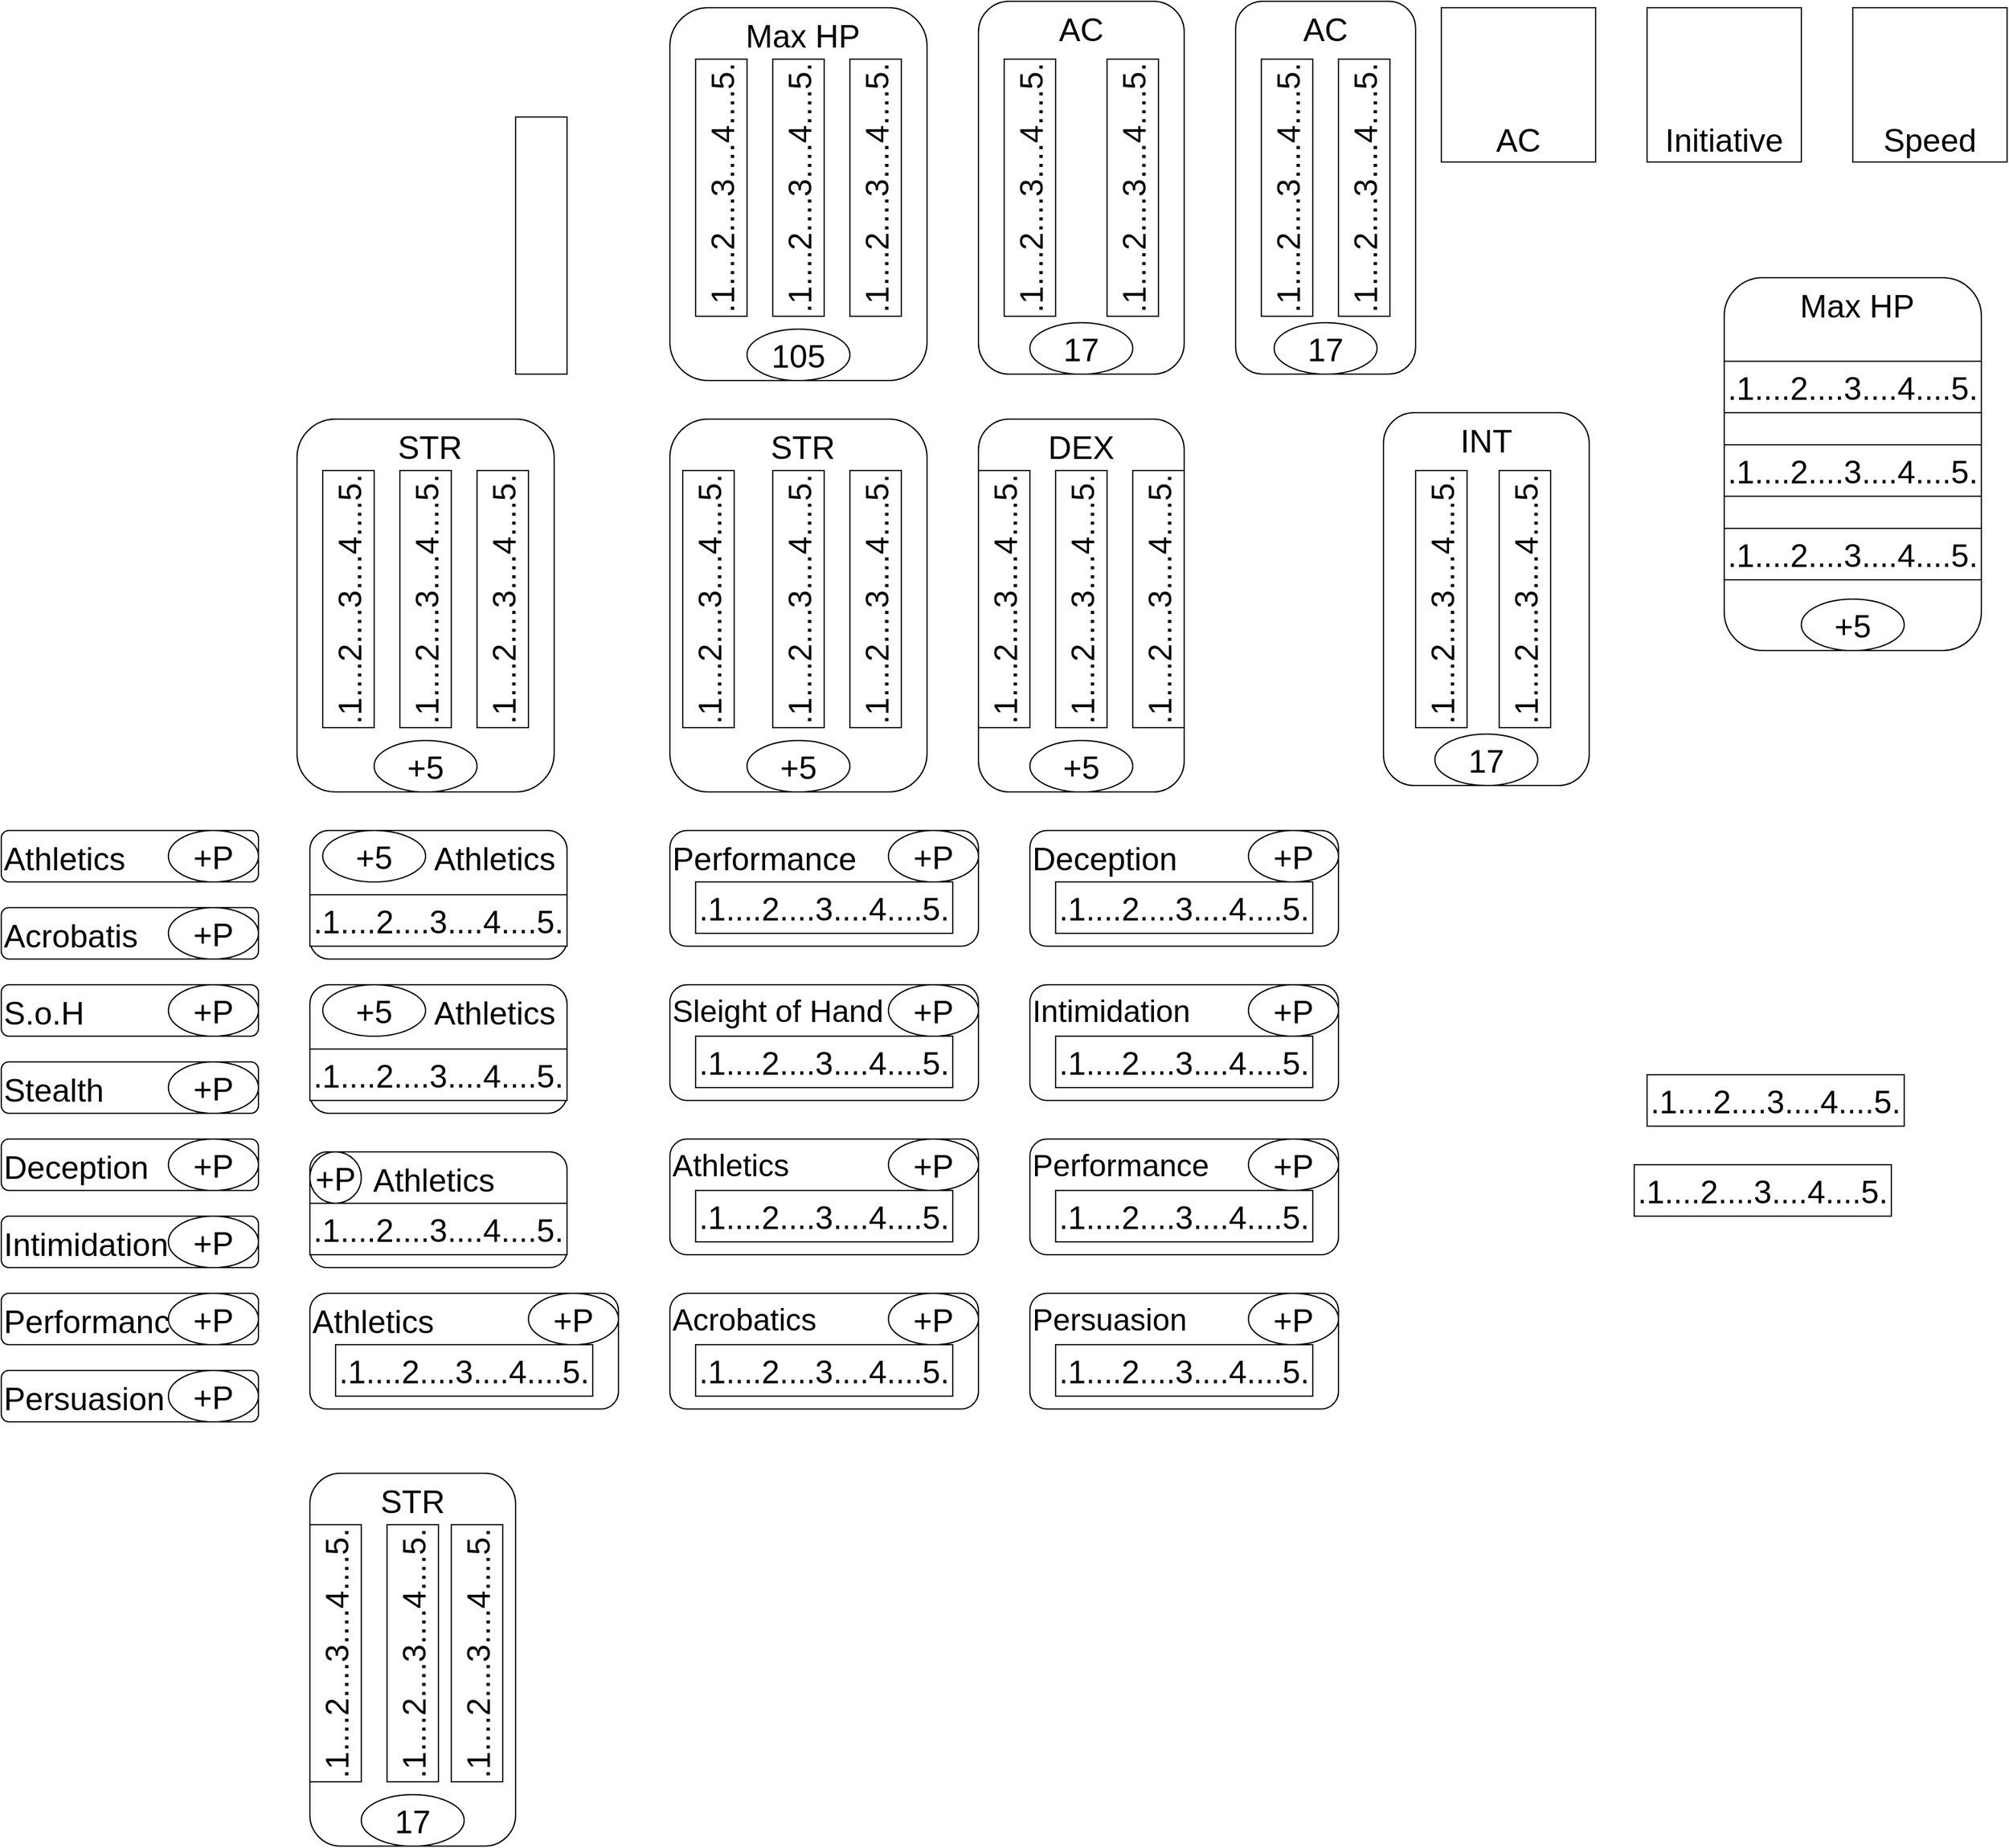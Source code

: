 <mxfile version="24.8.3">
  <diagram name="Page-1" id="JQcxOu5TjSLj65uBVFP2">
    <mxGraphModel dx="2092" dy="674" grid="1" gridSize="10" guides="1" tooltips="1" connect="1" arrows="1" fold="1" page="1" pageScale="1" pageWidth="850" pageHeight="1100" math="0" shadow="0">
      <root>
        <mxCell id="0" />
        <mxCell id="1" parent="0" />
        <mxCell id="pt1OST3lwN21b6mKkAR4-1" value="&lt;font style=&quot;font-size: 25px;&quot;&gt;AC&lt;/font&gt;" style="whiteSpace=wrap;html=1;aspect=fixed;verticalAlign=bottom;" vertex="1" parent="1">
          <mxGeometry x="640" y="40" width="120" height="120" as="geometry" />
        </mxCell>
        <mxCell id="pt1OST3lwN21b6mKkAR4-3" value="&lt;span style=&quot;font-size: 25px;&quot;&gt;&amp;nbsp;Max HP&lt;/span&gt;" style="rounded=1;whiteSpace=wrap;html=1;verticalAlign=top;" vertex="1" parent="1">
          <mxGeometry x="40" y="40" width="200" height="290" as="geometry" />
        </mxCell>
        <mxCell id="pt1OST3lwN21b6mKkAR4-4" value="&lt;span style=&quot;font-size: 25px;&quot;&gt;Initiative&lt;/span&gt;" style="whiteSpace=wrap;html=1;aspect=fixed;verticalAlign=bottom;" vertex="1" parent="1">
          <mxGeometry x="800" y="40" width="120" height="120" as="geometry" />
        </mxCell>
        <mxCell id="pt1OST3lwN21b6mKkAR4-5" value="&lt;font style=&quot;font-size: 25px;&quot;&gt;Speed&lt;/font&gt;" style="whiteSpace=wrap;html=1;aspect=fixed;verticalAlign=bottom;" vertex="1" parent="1">
          <mxGeometry x="960" y="40" width="120" height="120" as="geometry" />
        </mxCell>
        <mxCell id="pt1OST3lwN21b6mKkAR4-8" value="" style="rounded=0;whiteSpace=wrap;html=1;" vertex="1" parent="1">
          <mxGeometry x="-80" y="125" width="40" height="200" as="geometry" />
        </mxCell>
        <mxCell id="pt1OST3lwN21b6mKkAR4-11" value="&lt;font style=&quot;font-size: 25px;&quot;&gt;.1....2....3....&lt;span style=&quot;color: rgba(0, 0, 0, 0); font-family: monospace; font-size: 0px; text-align: start; text-wrap-mode: nowrap;&quot;&gt;%3CmxGraphModel%3E%3Croot%3E%3CmxCell%20id%3D%220%22%2F%3E%3CmxCell%20id%3D%221%22%20parent%3D%220%22%2F%3E%3CmxCell%20id%3D%222%22%20value%3D%22%22%20style%3D%22rounded%3D0%3BwhiteSpace%3Dwrap%3Bhtml%3D1%3B%22%20vertex%3D%221%22%20parent%3D%221%22%3E%3CmxGeometry%20x%3D%22200%22%20y%3D%22210%22%20width%3D%2240%22%20height%3D%22200%22%20as%3D%22geometry%22%2F%3E%3C%2FmxCell%3E%3C%2Froot%3E%3C%2FmxGraphModel%3E&lt;/span&gt;4....5.&lt;/font&gt;" style="rounded=0;whiteSpace=wrap;html=1;" vertex="1" parent="1">
          <mxGeometry x="790" y="940" width="200" height="40" as="geometry" />
        </mxCell>
        <mxCell id="pt1OST3lwN21b6mKkAR4-12" value="&lt;font style=&quot;font-size: 25px;&quot;&gt;.1....2....3....&lt;span style=&quot;color: rgba(0, 0, 0, 0); font-family: monospace; font-size: 0px; text-align: start; text-wrap-mode: nowrap;&quot;&gt;%3CmxGraphModel%3E%3Croot%3E%3CmxCell%20id%3D%220%22%2F%3E%3CmxCell%20id%3D%221%22%20parent%3D%220%22%2F%3E%3CmxCell%20id%3D%222%22%20value%3D%22%22%20style%3D%22rounded%3D0%3BwhiteSpace%3Dwrap%3Bhtml%3D1%3B%22%20vertex%3D%221%22%20parent%3D%221%22%3E%3CmxGeometry%20x%3D%22200%22%20y%3D%22210%22%20width%3D%2240%22%20height%3D%22200%22%20as%3D%22geometry%22%2F%3E%3C%2FmxCell%3E%3C%2Froot%3E%3C%2FmxGraphModel%3E&lt;/span&gt;4....5.&lt;/font&gt;" style="rounded=0;whiteSpace=wrap;html=1;rotation=-90;" vertex="1" parent="1">
          <mxGeometry x="-20" y="160" width="200" height="40" as="geometry" />
        </mxCell>
        <mxCell id="pt1OST3lwN21b6mKkAR4-14" value="&lt;font style=&quot;font-size: 25px;&quot;&gt;.1....2....3....&lt;span style=&quot;color: rgba(0, 0, 0, 0); font-family: monospace; font-size: 0px; text-align: start; text-wrap-mode: nowrap;&quot;&gt;%3CmxGraphModel%3E%3Croot%3E%3CmxCell%20id%3D%220%22%2F%3E%3CmxCell%20id%3D%221%22%20parent%3D%220%22%2F%3E%3CmxCell%20id%3D%222%22%20value%3D%22%22%20style%3D%22rounded%3D0%3BwhiteSpace%3Dwrap%3Bhtml%3D1%3B%22%20vertex%3D%221%22%20parent%3D%221%22%3E%3CmxGeometry%20x%3D%22200%22%20y%3D%22210%22%20width%3D%2240%22%20height%3D%22200%22%20as%3D%22geometry%22%2F%3E%3C%2FmxCell%3E%3C%2Froot%3E%3C%2FmxGraphModel%3E&lt;/span&gt;4....5.&lt;/font&gt;" style="rounded=0;whiteSpace=wrap;html=1;rotation=-90;" vertex="1" parent="1">
          <mxGeometry x="40" y="160" width="200" height="40" as="geometry" />
        </mxCell>
        <mxCell id="pt1OST3lwN21b6mKkAR4-15" value="&lt;font style=&quot;font-size: 25px;&quot;&gt;.1....2....3....&lt;span style=&quot;color: rgba(0, 0, 0, 0); font-family: monospace; font-size: 0px; text-align: start; text-wrap-mode: nowrap;&quot;&gt;%3CmxGraphModel%3E%3Croot%3E%3CmxCell%20id%3D%220%22%2F%3E%3CmxCell%20id%3D%221%22%20parent%3D%220%22%2F%3E%3CmxCell%20id%3D%222%22%20value%3D%22%22%20style%3D%22rounded%3D0%3BwhiteSpace%3Dwrap%3Bhtml%3D1%3B%22%20vertex%3D%221%22%20parent%3D%221%22%3E%3CmxGeometry%20x%3D%22200%22%20y%3D%22210%22%20width%3D%2240%22%20height%3D%22200%22%20as%3D%22geometry%22%2F%3E%3C%2FmxCell%3E%3C%2Froot%3E%3C%2FmxGraphModel%3E&lt;/span&gt;4....5.&lt;/font&gt;" style="rounded=0;whiteSpace=wrap;html=1;rotation=-90;" vertex="1" parent="1">
          <mxGeometry x="100" y="160" width="200" height="40" as="geometry" />
        </mxCell>
        <mxCell id="pt1OST3lwN21b6mKkAR4-16" value="&lt;font style=&quot;font-size: 25px;&quot;&gt;105&lt;/font&gt;" style="ellipse;whiteSpace=wrap;html=1;" vertex="1" parent="1">
          <mxGeometry x="100" y="290" width="80" height="40" as="geometry" />
        </mxCell>
        <mxCell id="pt1OST3lwN21b6mKkAR4-18" value="&lt;span style=&quot;font-size: 25px;&quot;&gt;&amp;nbsp;STR&lt;/span&gt;" style="rounded=1;whiteSpace=wrap;html=1;verticalAlign=top;" vertex="1" parent="1">
          <mxGeometry x="40" y="360" width="200" height="290" as="geometry" />
        </mxCell>
        <mxCell id="pt1OST3lwN21b6mKkAR4-19" value="&lt;font style=&quot;font-size: 25px;&quot;&gt;.1....2....3....&lt;span style=&quot;color: rgba(0, 0, 0, 0); font-family: monospace; font-size: 0px; text-align: start; text-wrap-mode: nowrap;&quot;&gt;%3CmxGraphModel%3E%3Croot%3E%3CmxCell%20id%3D%220%22%2F%3E%3CmxCell%20id%3D%221%22%20parent%3D%220%22%2F%3E%3CmxCell%20id%3D%222%22%20value%3D%22%22%20style%3D%22rounded%3D0%3BwhiteSpace%3Dwrap%3Bhtml%3D1%3B%22%20vertex%3D%221%22%20parent%3D%221%22%3E%3CmxGeometry%20x%3D%22200%22%20y%3D%22210%22%20width%3D%2240%22%20height%3D%22200%22%20as%3D%22geometry%22%2F%3E%3C%2FmxCell%3E%3C%2Froot%3E%3C%2FmxGraphModel%3E&lt;/span&gt;4....5.&lt;/font&gt;" style="rounded=0;whiteSpace=wrap;html=1;rotation=-90;" vertex="1" parent="1">
          <mxGeometry x="-30" y="480" width="200" height="40" as="geometry" />
        </mxCell>
        <mxCell id="pt1OST3lwN21b6mKkAR4-20" value="&lt;font style=&quot;font-size: 25px;&quot;&gt;.1....2....3....&lt;span style=&quot;color: rgba(0, 0, 0, 0); font-family: monospace; font-size: 0px; text-align: start; text-wrap-mode: nowrap;&quot;&gt;%3CmxGraphModel%3E%3Croot%3E%3CmxCell%20id%3D%220%22%2F%3E%3CmxCell%20id%3D%221%22%20parent%3D%220%22%2F%3E%3CmxCell%20id%3D%222%22%20value%3D%22%22%20style%3D%22rounded%3D0%3BwhiteSpace%3Dwrap%3Bhtml%3D1%3B%22%20vertex%3D%221%22%20parent%3D%221%22%3E%3CmxGeometry%20x%3D%22200%22%20y%3D%22210%22%20width%3D%2240%22%20height%3D%22200%22%20as%3D%22geometry%22%2F%3E%3C%2FmxCell%3E%3C%2Froot%3E%3C%2FmxGraphModel%3E&lt;/span&gt;4....5.&lt;/font&gt;" style="rounded=0;whiteSpace=wrap;html=1;rotation=-90;" vertex="1" parent="1">
          <mxGeometry x="40" y="480" width="200" height="40" as="geometry" />
        </mxCell>
        <mxCell id="pt1OST3lwN21b6mKkAR4-21" value="&lt;font style=&quot;font-size: 25px;&quot;&gt;.1....2....3....&lt;span style=&quot;color: rgba(0, 0, 0, 0); font-family: monospace; font-size: 0px; text-align: start; text-wrap-mode: nowrap;&quot;&gt;%3CmxGraphModel%3E%3Croot%3E%3CmxCell%20id%3D%220%22%2F%3E%3CmxCell%20id%3D%221%22%20parent%3D%220%22%2F%3E%3CmxCell%20id%3D%222%22%20value%3D%22%22%20style%3D%22rounded%3D0%3BwhiteSpace%3Dwrap%3Bhtml%3D1%3B%22%20vertex%3D%221%22%20parent%3D%221%22%3E%3CmxGeometry%20x%3D%22200%22%20y%3D%22210%22%20width%3D%2240%22%20height%3D%22200%22%20as%3D%22geometry%22%2F%3E%3C%2FmxCell%3E%3C%2Froot%3E%3C%2FmxGraphModel%3E&lt;/span&gt;4....5.&lt;/font&gt;" style="rounded=0;whiteSpace=wrap;html=1;rotation=-90;" vertex="1" parent="1">
          <mxGeometry x="100" y="480" width="200" height="40" as="geometry" />
        </mxCell>
        <mxCell id="pt1OST3lwN21b6mKkAR4-22" value="&lt;font style=&quot;font-size: 25px;&quot;&gt;+5&lt;/font&gt;" style="ellipse;whiteSpace=wrap;html=1;" vertex="1" parent="1">
          <mxGeometry x="100" y="610" width="80" height="40" as="geometry" />
        </mxCell>
        <mxCell id="pt1OST3lwN21b6mKkAR4-23" value="&lt;span style=&quot;font-size: 25px;&quot;&gt;&amp;nbsp;Max HP&lt;/span&gt;" style="rounded=1;whiteSpace=wrap;html=1;verticalAlign=top;" vertex="1" parent="1">
          <mxGeometry x="860" y="250" width="200" height="290" as="geometry" />
        </mxCell>
        <mxCell id="pt1OST3lwN21b6mKkAR4-26" value="&lt;font style=&quot;font-size: 25px;&quot;&gt;.1....2....3....&lt;span style=&quot;color: rgba(0, 0, 0, 0); font-family: monospace; font-size: 0px; text-align: start; text-wrap-mode: nowrap;&quot;&gt;%3CmxGraphModel%3E%3Croot%3E%3CmxCell%20id%3D%220%22%2F%3E%3CmxCell%20id%3D%221%22%20parent%3D%220%22%2F%3E%3CmxCell%20id%3D%222%22%20value%3D%22%22%20style%3D%22rounded%3D0%3BwhiteSpace%3Dwrap%3Bhtml%3D1%3B%22%20vertex%3D%221%22%20parent%3D%221%22%3E%3CmxGeometry%20x%3D%22200%22%20y%3D%22210%22%20width%3D%2240%22%20height%3D%22200%22%20as%3D%22geometry%22%2F%3E%3C%2FmxCell%3E%3C%2Froot%3E%3C%2FmxGraphModel%3E&lt;/span&gt;4....5.&lt;/font&gt;" style="rounded=0;whiteSpace=wrap;html=1;rotation=0;" vertex="1" parent="1">
          <mxGeometry x="860" y="445" width="200" height="40" as="geometry" />
        </mxCell>
        <mxCell id="pt1OST3lwN21b6mKkAR4-27" value="&lt;font style=&quot;font-size: 25px;&quot;&gt;+5&lt;/font&gt;" style="ellipse;whiteSpace=wrap;html=1;" vertex="1" parent="1">
          <mxGeometry x="920" y="500" width="80" height="40" as="geometry" />
        </mxCell>
        <mxCell id="pt1OST3lwN21b6mKkAR4-28" value="&lt;font style=&quot;font-size: 25px;&quot;&gt;.1....2....3....&lt;span style=&quot;color: rgba(0, 0, 0, 0); font-family: monospace; font-size: 0px; text-align: start; text-wrap-mode: nowrap;&quot;&gt;%3CmxGraphModel%3E%3Croot%3E%3CmxCell%20id%3D%220%22%2F%3E%3CmxCell%20id%3D%221%22%20parent%3D%220%22%2F%3E%3CmxCell%20id%3D%222%22%20value%3D%22%22%20style%3D%22rounded%3D0%3BwhiteSpace%3Dwrap%3Bhtml%3D1%3B%22%20vertex%3D%221%22%20parent%3D%221%22%3E%3CmxGeometry%20x%3D%22200%22%20y%3D%22210%22%20width%3D%2240%22%20height%3D%22200%22%20as%3D%22geometry%22%2F%3E%3C%2FmxCell%3E%3C%2Froot%3E%3C%2FmxGraphModel%3E&lt;/span&gt;4....5.&lt;/font&gt;" style="rounded=0;whiteSpace=wrap;html=1;" vertex="1" parent="1">
          <mxGeometry x="800" y="870" width="200" height="40" as="geometry" />
        </mxCell>
        <mxCell id="pt1OST3lwN21b6mKkAR4-29" value="&lt;span style=&quot;font-size: 25px;&quot;&gt;DEX&lt;/span&gt;" style="rounded=1;whiteSpace=wrap;html=1;verticalAlign=top;" vertex="1" parent="1">
          <mxGeometry x="280" y="360" width="160" height="290" as="geometry" />
        </mxCell>
        <mxCell id="pt1OST3lwN21b6mKkAR4-30" value="&lt;font style=&quot;font-size: 25px;&quot;&gt;.1....2....3....&lt;span style=&quot;color: rgba(0, 0, 0, 0); font-family: monospace; font-size: 0px; text-align: start; text-wrap-mode: nowrap;&quot;&gt;%3CmxGraphModel%3E%3Croot%3E%3CmxCell%20id%3D%220%22%2F%3E%3CmxCell%20id%3D%221%22%20parent%3D%220%22%2F%3E%3CmxCell%20id%3D%222%22%20value%3D%22%22%20style%3D%22rounded%3D0%3BwhiteSpace%3Dwrap%3Bhtml%3D1%3B%22%20vertex%3D%221%22%20parent%3D%221%22%3E%3CmxGeometry%20x%3D%22200%22%20y%3D%22210%22%20width%3D%2240%22%20height%3D%22200%22%20as%3D%22geometry%22%2F%3E%3C%2FmxCell%3E%3C%2Froot%3E%3C%2FmxGraphModel%3E&lt;/span&gt;4....5.&lt;/font&gt;" style="rounded=0;whiteSpace=wrap;html=1;rotation=-90;" vertex="1" parent="1">
          <mxGeometry x="200" y="480" width="200" height="40" as="geometry" />
        </mxCell>
        <mxCell id="pt1OST3lwN21b6mKkAR4-31" value="&lt;font style=&quot;font-size: 25px;&quot;&gt;.1....2....3....&lt;span style=&quot;color: rgba(0, 0, 0, 0); font-family: monospace; font-size: 0px; text-align: start; text-wrap-mode: nowrap;&quot;&gt;%3CmxGraphModel%3E%3Croot%3E%3CmxCell%20id%3D%220%22%2F%3E%3CmxCell%20id%3D%221%22%20parent%3D%220%22%2F%3E%3CmxCell%20id%3D%222%22%20value%3D%22%22%20style%3D%22rounded%3D0%3BwhiteSpace%3Dwrap%3Bhtml%3D1%3B%22%20vertex%3D%221%22%20parent%3D%221%22%3E%3CmxGeometry%20x%3D%22200%22%20y%3D%22210%22%20width%3D%2240%22%20height%3D%22200%22%20as%3D%22geometry%22%2F%3E%3C%2FmxCell%3E%3C%2Froot%3E%3C%2FmxGraphModel%3E&lt;/span&gt;4....5.&lt;/font&gt;" style="rounded=0;whiteSpace=wrap;html=1;rotation=-90;" vertex="1" parent="1">
          <mxGeometry x="260" y="480" width="200" height="40" as="geometry" />
        </mxCell>
        <mxCell id="pt1OST3lwN21b6mKkAR4-32" value="&lt;font style=&quot;font-size: 25px;&quot;&gt;.1....2....3....&lt;span style=&quot;color: rgba(0, 0, 0, 0); font-family: monospace; font-size: 0px; text-align: start; text-wrap-mode: nowrap;&quot;&gt;%3CmxGraphModel%3E%3Croot%3E%3CmxCell%20id%3D%220%22%2F%3E%3CmxCell%20id%3D%221%22%20parent%3D%220%22%2F%3E%3CmxCell%20id%3D%222%22%20value%3D%22%22%20style%3D%22rounded%3D0%3BwhiteSpace%3Dwrap%3Bhtml%3D1%3B%22%20vertex%3D%221%22%20parent%3D%221%22%3E%3CmxGeometry%20x%3D%22200%22%20y%3D%22210%22%20width%3D%2240%22%20height%3D%22200%22%20as%3D%22geometry%22%2F%3E%3C%2FmxCell%3E%3C%2Froot%3E%3C%2FmxGraphModel%3E&lt;/span&gt;4....5.&lt;/font&gt;" style="rounded=0;whiteSpace=wrap;html=1;rotation=-90;" vertex="1" parent="1">
          <mxGeometry x="320" y="480" width="200" height="40" as="geometry" />
        </mxCell>
        <mxCell id="pt1OST3lwN21b6mKkAR4-33" value="&lt;font style=&quot;font-size: 25px;&quot;&gt;+5&lt;/font&gt;" style="ellipse;whiteSpace=wrap;html=1;" vertex="1" parent="1">
          <mxGeometry x="320" y="610" width="80" height="40" as="geometry" />
        </mxCell>
        <mxCell id="pt1OST3lwN21b6mKkAR4-34" value="&lt;font style=&quot;font-size: 25px;&quot;&gt;.1....2....3....&lt;span style=&quot;color: rgba(0, 0, 0, 0); font-family: monospace; font-size: 0px; text-align: start; text-wrap-mode: nowrap;&quot;&gt;%3CmxGraphModel%3E%3Croot%3E%3CmxCell%20id%3D%220%22%2F%3E%3CmxCell%20id%3D%221%22%20parent%3D%220%22%2F%3E%3CmxCell%20id%3D%222%22%20value%3D%22%22%20style%3D%22rounded%3D0%3BwhiteSpace%3Dwrap%3Bhtml%3D1%3B%22%20vertex%3D%221%22%20parent%3D%221%22%3E%3CmxGeometry%20x%3D%22200%22%20y%3D%22210%22%20width%3D%2240%22%20height%3D%22200%22%20as%3D%22geometry%22%2F%3E%3C%2FmxCell%3E%3C%2Froot%3E%3C%2FmxGraphModel%3E&lt;/span&gt;4....5.&lt;/font&gt;" style="rounded=0;whiteSpace=wrap;html=1;rotation=0;" vertex="1" parent="1">
          <mxGeometry x="860" y="380" width="200" height="40" as="geometry" />
        </mxCell>
        <mxCell id="pt1OST3lwN21b6mKkAR4-35" value="&lt;font style=&quot;font-size: 25px;&quot;&gt;.1....2....3....&lt;span style=&quot;color: rgba(0, 0, 0, 0); font-family: monospace; font-size: 0px; text-align: start; text-wrap-mode: nowrap;&quot;&gt;%3CmxGraphModel%3E%3Croot%3E%3CmxCell%20id%3D%220%22%2F%3E%3CmxCell%20id%3D%221%22%20parent%3D%220%22%2F%3E%3CmxCell%20id%3D%222%22%20value%3D%22%22%20style%3D%22rounded%3D0%3BwhiteSpace%3Dwrap%3Bhtml%3D1%3B%22%20vertex%3D%221%22%20parent%3D%221%22%3E%3CmxGeometry%20x%3D%22200%22%20y%3D%22210%22%20width%3D%2240%22%20height%3D%22200%22%20as%3D%22geometry%22%2F%3E%3C%2FmxCell%3E%3C%2Froot%3E%3C%2FmxGraphModel%3E&lt;/span&gt;4....5.&lt;/font&gt;" style="rounded=0;whiteSpace=wrap;html=1;rotation=0;" vertex="1" parent="1">
          <mxGeometry x="860" y="315" width="200" height="40" as="geometry" />
        </mxCell>
        <mxCell id="pt1OST3lwN21b6mKkAR4-36" value="&lt;span style=&quot;font-size: 25px;&quot;&gt;Athletics&amp;nbsp;&lt;/span&gt;" style="rounded=1;whiteSpace=wrap;html=1;verticalAlign=top;align=right;" vertex="1" parent="1">
          <mxGeometry x="-240" y="800" width="200" height="100" as="geometry" />
        </mxCell>
        <mxCell id="pt1OST3lwN21b6mKkAR4-38" value="&lt;font style=&quot;font-size: 25px;&quot;&gt;+5&lt;/font&gt;" style="ellipse;whiteSpace=wrap;html=1;" vertex="1" parent="1">
          <mxGeometry x="-230" y="800" width="80" height="40" as="geometry" />
        </mxCell>
        <mxCell id="pt1OST3lwN21b6mKkAR4-40" value="&lt;font style=&quot;font-size: 25px;&quot;&gt;.1....2....3....&lt;span style=&quot;color: rgba(0, 0, 0, 0); font-family: monospace; font-size: 0px; text-align: start; text-wrap-mode: nowrap;&quot;&gt;%3CmxGraphModel%3E%3Croot%3E%3CmxCell%20id%3D%220%22%2F%3E%3CmxCell%20id%3D%221%22%20parent%3D%220%22%2F%3E%3CmxCell%20id%3D%222%22%20value%3D%22%22%20style%3D%22rounded%3D0%3BwhiteSpace%3Dwrap%3Bhtml%3D1%3B%22%20vertex%3D%221%22%20parent%3D%221%22%3E%3CmxGeometry%20x%3D%22200%22%20y%3D%22210%22%20width%3D%2240%22%20height%3D%22200%22%20as%3D%22geometry%22%2F%3E%3C%2FmxCell%3E%3C%2Froot%3E%3C%2FmxGraphModel%3E&lt;/span&gt;4....5.&lt;/font&gt;" style="rounded=0;whiteSpace=wrap;html=1;rotation=0;" vertex="1" parent="1">
          <mxGeometry x="-240" y="850" width="200" height="40" as="geometry" />
        </mxCell>
        <mxCell id="pt1OST3lwN21b6mKkAR4-41" value="&lt;span style=&quot;font-size: 25px;&quot;&gt;Athletics&amp;nbsp;&lt;/span&gt;" style="rounded=1;whiteSpace=wrap;html=1;verticalAlign=top;align=right;" vertex="1" parent="1">
          <mxGeometry x="-240" y="680" width="200" height="100" as="geometry" />
        </mxCell>
        <mxCell id="pt1OST3lwN21b6mKkAR4-42" value="&lt;font style=&quot;font-size: 25px;&quot;&gt;+5&lt;/font&gt;" style="ellipse;whiteSpace=wrap;html=1;" vertex="1" parent="1">
          <mxGeometry x="-230" y="680" width="80" height="40" as="geometry" />
        </mxCell>
        <mxCell id="pt1OST3lwN21b6mKkAR4-43" value="&lt;font style=&quot;font-size: 25px;&quot;&gt;.1....2....3....&lt;span style=&quot;color: rgba(0, 0, 0, 0); font-family: monospace; font-size: 0px; text-align: start; text-wrap-mode: nowrap;&quot;&gt;%3CmxGraphModel%3E%3Croot%3E%3CmxCell%20id%3D%220%22%2F%3E%3CmxCell%20id%3D%221%22%20parent%3D%220%22%2F%3E%3CmxCell%20id%3D%222%22%20value%3D%22%22%20style%3D%22rounded%3D0%3BwhiteSpace%3Dwrap%3Bhtml%3D1%3B%22%20vertex%3D%221%22%20parent%3D%221%22%3E%3CmxGeometry%20x%3D%22200%22%20y%3D%22210%22%20width%3D%2240%22%20height%3D%22200%22%20as%3D%22geometry%22%2F%3E%3C%2FmxCell%3E%3C%2Froot%3E%3C%2FmxGraphModel%3E&lt;/span&gt;4....5.&lt;/font&gt;" style="rounded=0;whiteSpace=wrap;html=1;rotation=0;" vertex="1" parent="1">
          <mxGeometry x="-240" y="730" width="200" height="40" as="geometry" />
        </mxCell>
        <mxCell id="pt1OST3lwN21b6mKkAR4-44" value="&lt;span style=&quot;font-size: 25px;&quot;&gt;AC&lt;/span&gt;" style="rounded=1;whiteSpace=wrap;html=1;verticalAlign=top;" vertex="1" parent="1">
          <mxGeometry x="280" y="35" width="160" height="290" as="geometry" />
        </mxCell>
        <mxCell id="pt1OST3lwN21b6mKkAR4-46" value="&lt;font style=&quot;font-size: 25px;&quot;&gt;.1....2....3....&lt;span style=&quot;color: rgba(0, 0, 0, 0); font-family: monospace; font-size: 0px; text-align: start; text-wrap-mode: nowrap;&quot;&gt;%3CmxGraphModel%3E%3Croot%3E%3CmxCell%20id%3D%220%22%2F%3E%3CmxCell%20id%3D%221%22%20parent%3D%220%22%2F%3E%3CmxCell%20id%3D%222%22%20value%3D%22%22%20style%3D%22rounded%3D0%3BwhiteSpace%3Dwrap%3Bhtml%3D1%3B%22%20vertex%3D%221%22%20parent%3D%221%22%3E%3CmxGeometry%20x%3D%22200%22%20y%3D%22210%22%20width%3D%2240%22%20height%3D%22200%22%20as%3D%22geometry%22%2F%3E%3C%2FmxCell%3E%3C%2Froot%3E%3C%2FmxGraphModel%3E&lt;/span&gt;4....5.&lt;/font&gt;" style="rounded=0;whiteSpace=wrap;html=1;rotation=-90;" vertex="1" parent="1">
          <mxGeometry x="220" y="160" width="200" height="40" as="geometry" />
        </mxCell>
        <mxCell id="pt1OST3lwN21b6mKkAR4-47" value="&lt;font style=&quot;font-size: 25px;&quot;&gt;.1....2....3....&lt;span style=&quot;color: rgba(0, 0, 0, 0); font-family: monospace; font-size: 0px; text-align: start; text-wrap-mode: nowrap;&quot;&gt;%3CmxGraphModel%3E%3Croot%3E%3CmxCell%20id%3D%220%22%2F%3E%3CmxCell%20id%3D%221%22%20parent%3D%220%22%2F%3E%3CmxCell%20id%3D%222%22%20value%3D%22%22%20style%3D%22rounded%3D0%3BwhiteSpace%3Dwrap%3Bhtml%3D1%3B%22%20vertex%3D%221%22%20parent%3D%221%22%3E%3CmxGeometry%20x%3D%22200%22%20y%3D%22210%22%20width%3D%2240%22%20height%3D%22200%22%20as%3D%22geometry%22%2F%3E%3C%2FmxCell%3E%3C%2Froot%3E%3C%2FmxGraphModel%3E&lt;/span&gt;4....5.&lt;/font&gt;" style="rounded=0;whiteSpace=wrap;html=1;rotation=-90;" vertex="1" parent="1">
          <mxGeometry x="300" y="160" width="200" height="40" as="geometry" />
        </mxCell>
        <mxCell id="pt1OST3lwN21b6mKkAR4-49" value="&lt;font style=&quot;font-size: 25px;&quot;&gt;17&lt;/font&gt;" style="ellipse;whiteSpace=wrap;html=1;" vertex="1" parent="1">
          <mxGeometry x="320" y="285" width="80" height="40" as="geometry" />
        </mxCell>
        <mxCell id="pt1OST3lwN21b6mKkAR4-50" value="&lt;span style=&quot;font-size: 25px;&quot;&gt;AC&lt;/span&gt;" style="rounded=1;whiteSpace=wrap;html=1;verticalAlign=top;" vertex="1" parent="1">
          <mxGeometry x="480" y="35" width="140" height="290" as="geometry" />
        </mxCell>
        <mxCell id="pt1OST3lwN21b6mKkAR4-51" value="&lt;font style=&quot;font-size: 25px;&quot;&gt;.1....2....3....&lt;span style=&quot;color: rgba(0, 0, 0, 0); font-family: monospace; font-size: 0px; text-align: start; text-wrap-mode: nowrap;&quot;&gt;%3CmxGraphModel%3E%3Croot%3E%3CmxCell%20id%3D%220%22%2F%3E%3CmxCell%20id%3D%221%22%20parent%3D%220%22%2F%3E%3CmxCell%20id%3D%222%22%20value%3D%22%22%20style%3D%22rounded%3D0%3BwhiteSpace%3Dwrap%3Bhtml%3D1%3B%22%20vertex%3D%221%22%20parent%3D%221%22%3E%3CmxGeometry%20x%3D%22200%22%20y%3D%22210%22%20width%3D%2240%22%20height%3D%22200%22%20as%3D%22geometry%22%2F%3E%3C%2FmxCell%3E%3C%2Froot%3E%3C%2FmxGraphModel%3E&lt;/span&gt;4....5.&lt;/font&gt;" style="rounded=0;whiteSpace=wrap;html=1;rotation=-90;" vertex="1" parent="1">
          <mxGeometry x="420" y="160" width="200" height="40" as="geometry" />
        </mxCell>
        <mxCell id="pt1OST3lwN21b6mKkAR4-52" value="&lt;font style=&quot;font-size: 25px;&quot;&gt;.1....2....3....&lt;span style=&quot;color: rgba(0, 0, 0, 0); font-family: monospace; font-size: 0px; text-align: start; text-wrap-mode: nowrap;&quot;&gt;%3CmxGraphModel%3E%3Croot%3E%3CmxCell%20id%3D%220%22%2F%3E%3CmxCell%20id%3D%221%22%20parent%3D%220%22%2F%3E%3CmxCell%20id%3D%222%22%20value%3D%22%22%20style%3D%22rounded%3D0%3BwhiteSpace%3Dwrap%3Bhtml%3D1%3B%22%20vertex%3D%221%22%20parent%3D%221%22%3E%3CmxGeometry%20x%3D%22200%22%20y%3D%22210%22%20width%3D%2240%22%20height%3D%22200%22%20as%3D%22geometry%22%2F%3E%3C%2FmxCell%3E%3C%2Froot%3E%3C%2FmxGraphModel%3E&lt;/span&gt;4....5.&lt;/font&gt;" style="rounded=0;whiteSpace=wrap;html=1;rotation=-90;" vertex="1" parent="1">
          <mxGeometry x="480" y="160" width="200" height="40" as="geometry" />
        </mxCell>
        <mxCell id="pt1OST3lwN21b6mKkAR4-53" value="&lt;font style=&quot;font-size: 25px;&quot;&gt;17&lt;/font&gt;" style="ellipse;whiteSpace=wrap;html=1;" vertex="1" parent="1">
          <mxGeometry x="510" y="285" width="80" height="40" as="geometry" />
        </mxCell>
        <mxCell id="pt1OST3lwN21b6mKkAR4-54" value="&lt;span style=&quot;font-size: 25px;&quot;&gt;Athletics&amp;nbsp;&lt;/span&gt;" style="rounded=1;whiteSpace=wrap;html=1;verticalAlign=top;align=center;" vertex="1" parent="1">
          <mxGeometry x="-240" y="930" width="200" height="90" as="geometry" />
        </mxCell>
        <mxCell id="pt1OST3lwN21b6mKkAR4-55" value="&lt;font style=&quot;font-size: 25px;&quot;&gt;+P&lt;/font&gt;" style="ellipse;whiteSpace=wrap;html=1;" vertex="1" parent="1">
          <mxGeometry x="-240" y="930" width="40" height="40" as="geometry" />
        </mxCell>
        <mxCell id="pt1OST3lwN21b6mKkAR4-56" value="&lt;font style=&quot;font-size: 25px;&quot;&gt;.1....2....3....&lt;span style=&quot;color: rgba(0, 0, 0, 0); font-family: monospace; font-size: 0px; text-align: start; text-wrap-mode: nowrap;&quot;&gt;%3CmxGraphModel%3E%3Croot%3E%3CmxCell%20id%3D%220%22%2F%3E%3CmxCell%20id%3D%221%22%20parent%3D%220%22%2F%3E%3CmxCell%20id%3D%222%22%20value%3D%22%22%20style%3D%22rounded%3D0%3BwhiteSpace%3Dwrap%3Bhtml%3D1%3B%22%20vertex%3D%221%22%20parent%3D%221%22%3E%3CmxGeometry%20x%3D%22200%22%20y%3D%22210%22%20width%3D%2240%22%20height%3D%22200%22%20as%3D%22geometry%22%2F%3E%3C%2FmxCell%3E%3C%2Froot%3E%3C%2FmxGraphModel%3E&lt;/span&gt;4....5.&lt;/font&gt;" style="rounded=0;whiteSpace=wrap;html=1;rotation=0;" vertex="1" parent="1">
          <mxGeometry x="-240" y="970" width="200" height="40" as="geometry" />
        </mxCell>
        <mxCell id="pt1OST3lwN21b6mKkAR4-57" value="&lt;span style=&quot;font-size: 25px;&quot;&gt;INT&lt;/span&gt;" style="rounded=1;whiteSpace=wrap;html=1;verticalAlign=top;" vertex="1" parent="1">
          <mxGeometry x="595" y="355" width="160" height="290" as="geometry" />
        </mxCell>
        <mxCell id="pt1OST3lwN21b6mKkAR4-58" value="&lt;font style=&quot;font-size: 25px;&quot;&gt;.1....2....3....&lt;span style=&quot;color: rgba(0, 0, 0, 0); font-family: monospace; font-size: 0px; text-align: start; text-wrap-mode: nowrap;&quot;&gt;%3CmxGraphModel%3E%3Croot%3E%3CmxCell%20id%3D%220%22%2F%3E%3CmxCell%20id%3D%221%22%20parent%3D%220%22%2F%3E%3CmxCell%20id%3D%222%22%20value%3D%22%22%20style%3D%22rounded%3D0%3BwhiteSpace%3Dwrap%3Bhtml%3D1%3B%22%20vertex%3D%221%22%20parent%3D%221%22%3E%3CmxGeometry%20x%3D%22200%22%20y%3D%22210%22%20width%3D%2240%22%20height%3D%22200%22%20as%3D%22geometry%22%2F%3E%3C%2FmxCell%3E%3C%2Froot%3E%3C%2FmxGraphModel%3E&lt;/span&gt;4....5.&lt;/font&gt;" style="rounded=0;whiteSpace=wrap;html=1;rotation=-90;" vertex="1" parent="1">
          <mxGeometry x="540" y="480" width="200" height="40" as="geometry" />
        </mxCell>
        <mxCell id="pt1OST3lwN21b6mKkAR4-59" value="&lt;font style=&quot;font-size: 25px;&quot;&gt;.1....2....3....&lt;span style=&quot;color: rgba(0, 0, 0, 0); font-family: monospace; font-size: 0px; text-align: start; text-wrap-mode: nowrap;&quot;&gt;%3CmxGraphModel%3E%3Croot%3E%3CmxCell%20id%3D%220%22%2F%3E%3CmxCell%20id%3D%221%22%20parent%3D%220%22%2F%3E%3CmxCell%20id%3D%222%22%20value%3D%22%22%20style%3D%22rounded%3D0%3BwhiteSpace%3Dwrap%3Bhtml%3D1%3B%22%20vertex%3D%221%22%20parent%3D%221%22%3E%3CmxGeometry%20x%3D%22200%22%20y%3D%22210%22%20width%3D%2240%22%20height%3D%22200%22%20as%3D%22geometry%22%2F%3E%3C%2FmxCell%3E%3C%2Froot%3E%3C%2FmxGraphModel%3E&lt;/span&gt;4....5.&lt;/font&gt;" style="rounded=0;whiteSpace=wrap;html=1;rotation=-90;" vertex="1" parent="1">
          <mxGeometry x="605" y="480" width="200" height="40" as="geometry" />
        </mxCell>
        <mxCell id="pt1OST3lwN21b6mKkAR4-60" value="&lt;font style=&quot;font-size: 25px;&quot;&gt;17&lt;/font&gt;" style="ellipse;whiteSpace=wrap;html=1;" vertex="1" parent="1">
          <mxGeometry x="635" y="605" width="80" height="40" as="geometry" />
        </mxCell>
        <mxCell id="pt1OST3lwN21b6mKkAR4-67" value="&lt;span style=&quot;font-size: 25px;&quot;&gt;STR&lt;/span&gt;" style="rounded=1;whiteSpace=wrap;html=1;verticalAlign=top;" vertex="1" parent="1">
          <mxGeometry x="-240" y="1180" width="160" height="290" as="geometry" />
        </mxCell>
        <mxCell id="pt1OST3lwN21b6mKkAR4-68" value="&lt;font style=&quot;font-size: 25px;&quot;&gt;.1....2....3....&lt;span style=&quot;color: rgba(0, 0, 0, 0); font-family: monospace; font-size: 0px; text-align: start; text-wrap-mode: nowrap;&quot;&gt;%3CmxGraphModel%3E%3Croot%3E%3CmxCell%20id%3D%220%22%2F%3E%3CmxCell%20id%3D%221%22%20parent%3D%220%22%2F%3E%3CmxCell%20id%3D%222%22%20value%3D%22%22%20style%3D%22rounded%3D0%3BwhiteSpace%3Dwrap%3Bhtml%3D1%3B%22%20vertex%3D%221%22%20parent%3D%221%22%3E%3CmxGeometry%20x%3D%22200%22%20y%3D%22210%22%20width%3D%2240%22%20height%3D%22200%22%20as%3D%22geometry%22%2F%3E%3C%2FmxCell%3E%3C%2Froot%3E%3C%2FmxGraphModel%3E&lt;/span&gt;4....5.&lt;/font&gt;" style="rounded=0;whiteSpace=wrap;html=1;rotation=-90;" vertex="1" parent="1">
          <mxGeometry x="-260" y="1300" width="200" height="40" as="geometry" />
        </mxCell>
        <mxCell id="pt1OST3lwN21b6mKkAR4-69" value="&lt;font style=&quot;font-size: 25px;&quot;&gt;.1....2....3....&lt;span style=&quot;color: rgba(0, 0, 0, 0); font-family: monospace; font-size: 0px; text-align: start; text-wrap-mode: nowrap;&quot;&gt;%3CmxGraphModel%3E%3Croot%3E%3CmxCell%20id%3D%220%22%2F%3E%3CmxCell%20id%3D%221%22%20parent%3D%220%22%2F%3E%3CmxCell%20id%3D%222%22%20value%3D%22%22%20style%3D%22rounded%3D0%3BwhiteSpace%3Dwrap%3Bhtml%3D1%3B%22%20vertex%3D%221%22%20parent%3D%221%22%3E%3CmxGeometry%20x%3D%22200%22%20y%3D%22210%22%20width%3D%2240%22%20height%3D%22200%22%20as%3D%22geometry%22%2F%3E%3C%2FmxCell%3E%3C%2Froot%3E%3C%2FmxGraphModel%3E&lt;/span&gt;4....5.&lt;/font&gt;" style="rounded=0;whiteSpace=wrap;html=1;rotation=-90;" vertex="1" parent="1">
          <mxGeometry x="-210" y="1300" width="200" height="40" as="geometry" />
        </mxCell>
        <mxCell id="pt1OST3lwN21b6mKkAR4-70" value="&lt;font style=&quot;font-size: 25px;&quot;&gt;17&lt;/font&gt;" style="ellipse;whiteSpace=wrap;html=1;" vertex="1" parent="1">
          <mxGeometry x="-200" y="1430" width="80" height="40" as="geometry" />
        </mxCell>
        <mxCell id="pt1OST3lwN21b6mKkAR4-71" value="&lt;font style=&quot;font-size: 25px;&quot;&gt;.1....2....3....&lt;span style=&quot;color: rgba(0, 0, 0, 0); font-family: monospace; font-size: 0px; text-align: start; text-wrap-mode: nowrap;&quot;&gt;%3CmxGraphModel%3E%3Croot%3E%3CmxCell%20id%3D%220%22%2F%3E%3CmxCell%20id%3D%221%22%20parent%3D%220%22%2F%3E%3CmxCell%20id%3D%222%22%20value%3D%22%22%20style%3D%22rounded%3D0%3BwhiteSpace%3Dwrap%3Bhtml%3D1%3B%22%20vertex%3D%221%22%20parent%3D%221%22%3E%3CmxGeometry%20x%3D%22200%22%20y%3D%22210%22%20width%3D%2240%22%20height%3D%22200%22%20as%3D%22geometry%22%2F%3E%3C%2FmxCell%3E%3C%2Froot%3E%3C%2FmxGraphModel%3E&lt;/span&gt;4....5.&lt;/font&gt;" style="rounded=0;whiteSpace=wrap;html=1;rotation=-90;" vertex="1" parent="1">
          <mxGeometry x="-320" y="1300" width="200" height="40" as="geometry" />
        </mxCell>
        <mxCell id="pt1OST3lwN21b6mKkAR4-72" value="&lt;span style=&quot;font-size: 25px;&quot;&gt;Athletics&amp;nbsp;&lt;/span&gt;" style="rounded=1;whiteSpace=wrap;html=1;verticalAlign=top;align=left;" vertex="1" parent="1">
          <mxGeometry x="-480" y="680" width="200" height="40" as="geometry" />
        </mxCell>
        <mxCell id="pt1OST3lwN21b6mKkAR4-73" value="&lt;span style=&quot;font-size: 25px;&quot;&gt;+P&lt;/span&gt;" style="ellipse;whiteSpace=wrap;html=1;" vertex="1" parent="1">
          <mxGeometry x="-350" y="680" width="70" height="40" as="geometry" />
        </mxCell>
        <mxCell id="pt1OST3lwN21b6mKkAR4-77" value="&lt;span style=&quot;font-size: 25px;&quot;&gt;Acrobatis&lt;/span&gt;" style="rounded=1;whiteSpace=wrap;html=1;verticalAlign=top;align=left;" vertex="1" parent="1">
          <mxGeometry x="-480" y="740" width="200" height="40" as="geometry" />
        </mxCell>
        <mxCell id="pt1OST3lwN21b6mKkAR4-78" value="&lt;span style=&quot;font-size: 25px;&quot;&gt;+P&lt;/span&gt;" style="ellipse;whiteSpace=wrap;html=1;" vertex="1" parent="1">
          <mxGeometry x="-350" y="740" width="70" height="40" as="geometry" />
        </mxCell>
        <mxCell id="pt1OST3lwN21b6mKkAR4-79" value="&lt;span style=&quot;font-size: 25px;&quot;&gt;S.o.H&lt;/span&gt;&lt;span style=&quot;color: rgba(0, 0, 0, 0); font-family: monospace; font-size: 0px; text-wrap-mode: nowrap;&quot;&gt;%3CmxGraphModel%3E%3Croot%3E%3CmxCell%20id%3D%220%22%2F%3E%3CmxCell%20id%3D%221%22%20parent%3D%220%22%2F%3E%3CmxCell%20id%3D%222%22%20value%3D%22%26lt%3Bspan%20style%3D%26quot%3Bfont-size%3A%2025px%3B%26quot%3B%26gt%3BAthletics%26amp%3Bnbsp%3B%26lt%3B%2Fspan%26gt%3B%22%20style%3D%22rounded%3D1%3BwhiteSpace%3Dwrap%3Bhtml%3D1%3BverticalAlign%3Dtop%3Balign%3Dleft%3B%22%20vertex%3D%221%22%20parent%3D%221%22%3E%3CmxGeometry%20x%3D%2240%22%20y%3D%221040%22%20width%3D%22200%22%20height%3D%2240%22%20as%3D%22geometry%22%2F%3E%3C%2FmxCell%3E%3CmxCell%20id%3D%223%22%20value%3D%22%26lt%3Bspan%20style%3D%26quot%3Bfont-size%3A%2025px%3B%26quot%3B%26gt%3B%2BP%26lt%3B%2Fspan%26gt%3B%22%20style%3D%22ellipse%3BwhiteSpace%3Dwrap%3Bhtml%3D1%3B%22%20vertex%3D%221%22%20parent%3D%221%22%3E%3CmxGeometry%20x%3D%22150%22%20y%3D%221040%22%20width%3D%2280%22%20height%3D%2240%22%20as%3D%22geometry%22%2F%3E%3C%2FmxCell%3E%3C%2Froot%3E%3C%2FmxGraphModel%3E&lt;/span&gt;" style="rounded=1;whiteSpace=wrap;html=1;verticalAlign=top;align=left;" vertex="1" parent="1">
          <mxGeometry x="-480" y="800" width="200" height="40" as="geometry" />
        </mxCell>
        <mxCell id="pt1OST3lwN21b6mKkAR4-80" value="&lt;span style=&quot;font-size: 25px;&quot;&gt;+P&lt;/span&gt;" style="ellipse;whiteSpace=wrap;html=1;" vertex="1" parent="1">
          <mxGeometry x="-350" y="800" width="70" height="40" as="geometry" />
        </mxCell>
        <mxCell id="pt1OST3lwN21b6mKkAR4-81" value="&lt;span style=&quot;font-size: 25px;&quot;&gt;Stealth&lt;/span&gt;" style="rounded=1;whiteSpace=wrap;html=1;verticalAlign=top;align=left;" vertex="1" parent="1">
          <mxGeometry x="-480" y="860" width="200" height="40" as="geometry" />
        </mxCell>
        <mxCell id="pt1OST3lwN21b6mKkAR4-82" value="&lt;span style=&quot;font-size: 25px;&quot;&gt;+P&lt;/span&gt;" style="ellipse;whiteSpace=wrap;html=1;" vertex="1" parent="1">
          <mxGeometry x="-350" y="860" width="70" height="40" as="geometry" />
        </mxCell>
        <mxCell id="pt1OST3lwN21b6mKkAR4-83" value="&lt;span style=&quot;font-size: 25px;&quot;&gt;&amp;nbsp;STR&lt;/span&gt;" style="rounded=1;whiteSpace=wrap;html=1;verticalAlign=top;" vertex="1" parent="1">
          <mxGeometry x="-250" y="360" width="200" height="290" as="geometry" />
        </mxCell>
        <mxCell id="pt1OST3lwN21b6mKkAR4-84" value="&lt;font style=&quot;font-size: 25px;&quot;&gt;.1....2....3....&lt;span style=&quot;color: rgba(0, 0, 0, 0); font-family: monospace; font-size: 0px; text-align: start; text-wrap-mode: nowrap;&quot;&gt;%3CmxGraphModel%3E%3Croot%3E%3CmxCell%20id%3D%220%22%2F%3E%3CmxCell%20id%3D%221%22%20parent%3D%220%22%2F%3E%3CmxCell%20id%3D%222%22%20value%3D%22%22%20style%3D%22rounded%3D0%3BwhiteSpace%3Dwrap%3Bhtml%3D1%3B%22%20vertex%3D%221%22%20parent%3D%221%22%3E%3CmxGeometry%20x%3D%22200%22%20y%3D%22210%22%20width%3D%2240%22%20height%3D%22200%22%20as%3D%22geometry%22%2F%3E%3C%2FmxCell%3E%3C%2Froot%3E%3C%2FmxGraphModel%3E&lt;/span&gt;4....5.&lt;/font&gt;" style="rounded=0;whiteSpace=wrap;html=1;rotation=-90;" vertex="1" parent="1">
          <mxGeometry x="-310" y="480" width="200" height="40" as="geometry" />
        </mxCell>
        <mxCell id="pt1OST3lwN21b6mKkAR4-85" value="&lt;font style=&quot;font-size: 25px;&quot;&gt;.1....2....3....&lt;span style=&quot;color: rgba(0, 0, 0, 0); font-family: monospace; font-size: 0px; text-align: start; text-wrap-mode: nowrap;&quot;&gt;%3CmxGraphModel%3E%3Croot%3E%3CmxCell%20id%3D%220%22%2F%3E%3CmxCell%20id%3D%221%22%20parent%3D%220%22%2F%3E%3CmxCell%20id%3D%222%22%20value%3D%22%22%20style%3D%22rounded%3D0%3BwhiteSpace%3Dwrap%3Bhtml%3D1%3B%22%20vertex%3D%221%22%20parent%3D%221%22%3E%3CmxGeometry%20x%3D%22200%22%20y%3D%22210%22%20width%3D%2240%22%20height%3D%22200%22%20as%3D%22geometry%22%2F%3E%3C%2FmxCell%3E%3C%2Froot%3E%3C%2FmxGraphModel%3E&lt;/span&gt;4....5.&lt;/font&gt;" style="rounded=0;whiteSpace=wrap;html=1;rotation=-90;" vertex="1" parent="1">
          <mxGeometry x="-250" y="480" width="200" height="40" as="geometry" />
        </mxCell>
        <mxCell id="pt1OST3lwN21b6mKkAR4-86" value="&lt;font style=&quot;font-size: 25px;&quot;&gt;.1....2....3....&lt;span style=&quot;color: rgba(0, 0, 0, 0); font-family: monospace; font-size: 0px; text-align: start; text-wrap-mode: nowrap;&quot;&gt;%3CmxGraphModel%3E%3Croot%3E%3CmxCell%20id%3D%220%22%2F%3E%3CmxCell%20id%3D%221%22%20parent%3D%220%22%2F%3E%3CmxCell%20id%3D%222%22%20value%3D%22%22%20style%3D%22rounded%3D0%3BwhiteSpace%3Dwrap%3Bhtml%3D1%3B%22%20vertex%3D%221%22%20parent%3D%221%22%3E%3CmxGeometry%20x%3D%22200%22%20y%3D%22210%22%20width%3D%2240%22%20height%3D%22200%22%20as%3D%22geometry%22%2F%3E%3C%2FmxCell%3E%3C%2Froot%3E%3C%2FmxGraphModel%3E&lt;/span&gt;4....5.&lt;/font&gt;" style="rounded=0;whiteSpace=wrap;html=1;rotation=-90;" vertex="1" parent="1">
          <mxGeometry x="-190" y="480" width="200" height="40" as="geometry" />
        </mxCell>
        <mxCell id="pt1OST3lwN21b6mKkAR4-87" value="&lt;font style=&quot;font-size: 25px;&quot;&gt;+5&lt;/font&gt;" style="ellipse;whiteSpace=wrap;html=1;" vertex="1" parent="1">
          <mxGeometry x="-190" y="610" width="80" height="40" as="geometry" />
        </mxCell>
        <mxCell id="pt1OST3lwN21b6mKkAR4-96" value="&lt;span style=&quot;font-size: 25px;&quot;&gt;Deception&lt;/span&gt;" style="rounded=1;whiteSpace=wrap;html=1;verticalAlign=top;align=left;" vertex="1" parent="1">
          <mxGeometry x="-480" y="920" width="200" height="40" as="geometry" />
        </mxCell>
        <mxCell id="pt1OST3lwN21b6mKkAR4-97" value="&lt;span style=&quot;font-size: 25px;&quot;&gt;+P&lt;/span&gt;" style="ellipse;whiteSpace=wrap;html=1;" vertex="1" parent="1">
          <mxGeometry x="-350" y="920" width="70" height="40" as="geometry" />
        </mxCell>
        <mxCell id="pt1OST3lwN21b6mKkAR4-98" value="&lt;span style=&quot;font-size: 25px;&quot;&gt;Intimidation&lt;/span&gt;" style="rounded=1;whiteSpace=wrap;html=1;verticalAlign=top;align=left;" vertex="1" parent="1">
          <mxGeometry x="-480" y="980" width="200" height="40" as="geometry" />
        </mxCell>
        <mxCell id="pt1OST3lwN21b6mKkAR4-99" value="&lt;span style=&quot;font-size: 25px;&quot;&gt;+P&lt;/span&gt;" style="ellipse;whiteSpace=wrap;html=1;" vertex="1" parent="1">
          <mxGeometry x="-350" y="980" width="70" height="40" as="geometry" />
        </mxCell>
        <mxCell id="pt1OST3lwN21b6mKkAR4-100" value="&lt;span style=&quot;font-size: 25px;&quot;&gt;Performance&lt;/span&gt;" style="rounded=1;whiteSpace=wrap;html=1;verticalAlign=top;align=left;" vertex="1" parent="1">
          <mxGeometry x="-480" y="1040" width="200" height="40" as="geometry" />
        </mxCell>
        <mxCell id="pt1OST3lwN21b6mKkAR4-101" value="&lt;span style=&quot;font-size: 25px;&quot;&gt;+P&lt;/span&gt;" style="ellipse;whiteSpace=wrap;html=1;" vertex="1" parent="1">
          <mxGeometry x="-350" y="1040" width="70" height="40" as="geometry" />
        </mxCell>
        <mxCell id="pt1OST3lwN21b6mKkAR4-102" value="&lt;span style=&quot;font-size: 25px;&quot;&gt;Persuasion&lt;/span&gt;" style="rounded=1;whiteSpace=wrap;html=1;verticalAlign=top;align=left;" vertex="1" parent="1">
          <mxGeometry x="-480" y="1100" width="200" height="40" as="geometry" />
        </mxCell>
        <mxCell id="pt1OST3lwN21b6mKkAR4-103" value="&lt;span style=&quot;font-size: 25px;&quot;&gt;+P&lt;/span&gt;" style="ellipse;whiteSpace=wrap;html=1;" vertex="1" parent="1">
          <mxGeometry x="-350" y="1100" width="70" height="40" as="geometry" />
        </mxCell>
        <mxCell id="pt1OST3lwN21b6mKkAR4-104" value="&lt;span style=&quot;font-size: 25px;&quot;&gt;Athletics&amp;nbsp;&lt;/span&gt;" style="rounded=1;whiteSpace=wrap;html=1;verticalAlign=top;align=left;" vertex="1" parent="1">
          <mxGeometry x="-240" y="1040" width="240" height="90" as="geometry" />
        </mxCell>
        <mxCell id="pt1OST3lwN21b6mKkAR4-105" value="&lt;font style=&quot;font-size: 25px;&quot;&gt;+P&lt;/font&gt;" style="ellipse;whiteSpace=wrap;html=1;" vertex="1" parent="1">
          <mxGeometry x="-70" y="1040" width="70" height="40" as="geometry" />
        </mxCell>
        <mxCell id="pt1OST3lwN21b6mKkAR4-106" value="&lt;font style=&quot;font-size: 25px;&quot;&gt;.1....2....3....&lt;span style=&quot;color: rgba(0, 0, 0, 0); font-family: monospace; font-size: 0px; text-align: start; text-wrap-mode: nowrap;&quot;&gt;%3CmxGraphModel%3E%3Croot%3E%3CmxCell%20id%3D%220%22%2F%3E%3CmxCell%20id%3D%221%22%20parent%3D%220%22%2F%3E%3CmxCell%20id%3D%222%22%20value%3D%22%22%20style%3D%22rounded%3D0%3BwhiteSpace%3Dwrap%3Bhtml%3D1%3B%22%20vertex%3D%221%22%20parent%3D%221%22%3E%3CmxGeometry%20x%3D%22200%22%20y%3D%22210%22%20width%3D%2240%22%20height%3D%22200%22%20as%3D%22geometry%22%2F%3E%3C%2FmxCell%3E%3C%2Froot%3E%3C%2FmxGraphModel%3E&lt;/span&gt;4....5.&lt;/font&gt;" style="rounded=0;whiteSpace=wrap;html=1;rotation=0;" vertex="1" parent="1">
          <mxGeometry x="-220" y="1080" width="200" height="40" as="geometry" />
        </mxCell>
        <mxCell id="pt1OST3lwN21b6mKkAR4-107" value="&lt;span style=&quot;font-size: 25px;&quot;&gt;Performance&lt;/span&gt;" style="rounded=1;whiteSpace=wrap;html=1;verticalAlign=top;align=left;" vertex="1" parent="1">
          <mxGeometry x="40" y="680" width="240" height="90" as="geometry" />
        </mxCell>
        <mxCell id="pt1OST3lwN21b6mKkAR4-108" value="&lt;font style=&quot;font-size: 25px;&quot;&gt;+P&lt;/font&gt;" style="ellipse;whiteSpace=wrap;html=1;" vertex="1" parent="1">
          <mxGeometry x="210" y="680" width="70" height="40" as="geometry" />
        </mxCell>
        <mxCell id="pt1OST3lwN21b6mKkAR4-109" value="&lt;font style=&quot;font-size: 25px;&quot;&gt;.1....2....3....&lt;span style=&quot;color: rgba(0, 0, 0, 0); font-family: monospace; font-size: 0px; text-align: start; text-wrap-mode: nowrap;&quot;&gt;%3CmxGraphModel%3E%3Croot%3E%3CmxCell%20id%3D%220%22%2F%3E%3CmxCell%20id%3D%221%22%20parent%3D%220%22%2F%3E%3CmxCell%20id%3D%222%22%20value%3D%22%22%20style%3D%22rounded%3D0%3BwhiteSpace%3Dwrap%3Bhtml%3D1%3B%22%20vertex%3D%221%22%20parent%3D%221%22%3E%3CmxGeometry%20x%3D%22200%22%20y%3D%22210%22%20width%3D%2240%22%20height%3D%22200%22%20as%3D%22geometry%22%2F%3E%3C%2FmxCell%3E%3C%2Froot%3E%3C%2FmxGraphModel%3E&lt;/span&gt;4....5.&lt;/font&gt;" style="rounded=0;whiteSpace=wrap;html=1;rotation=0;" vertex="1" parent="1">
          <mxGeometry x="60" y="720" width="200" height="40" as="geometry" />
        </mxCell>
        <mxCell id="pt1OST3lwN21b6mKkAR4-110" value="&lt;font style=&quot;font-size: 24px;&quot;&gt;Sleight of Hand&lt;/font&gt;" style="rounded=1;whiteSpace=wrap;html=1;verticalAlign=top;align=left;" vertex="1" parent="1">
          <mxGeometry x="40" y="800" width="240" height="90" as="geometry" />
        </mxCell>
        <mxCell id="pt1OST3lwN21b6mKkAR4-111" value="&lt;font style=&quot;font-size: 25px;&quot;&gt;+P&lt;/font&gt;" style="ellipse;whiteSpace=wrap;html=1;" vertex="1" parent="1">
          <mxGeometry x="210" y="800" width="70" height="40" as="geometry" />
        </mxCell>
        <mxCell id="pt1OST3lwN21b6mKkAR4-112" value="&lt;font style=&quot;font-size: 25px;&quot;&gt;.1....2....3....&lt;span style=&quot;color: rgba(0, 0, 0, 0); font-family: monospace; font-size: 0px; text-align: start; text-wrap-mode: nowrap;&quot;&gt;%3CmxGraphModel%3E%3Croot%3E%3CmxCell%20id%3D%220%22%2F%3E%3CmxCell%20id%3D%221%22%20parent%3D%220%22%2F%3E%3CmxCell%20id%3D%222%22%20value%3D%22%22%20style%3D%22rounded%3D0%3BwhiteSpace%3Dwrap%3Bhtml%3D1%3B%22%20vertex%3D%221%22%20parent%3D%221%22%3E%3CmxGeometry%20x%3D%22200%22%20y%3D%22210%22%20width%3D%2240%22%20height%3D%22200%22%20as%3D%22geometry%22%2F%3E%3C%2FmxCell%3E%3C%2Froot%3E%3C%2FmxGraphModel%3E&lt;/span&gt;4....5.&lt;/font&gt;" style="rounded=0;whiteSpace=wrap;html=1;rotation=0;" vertex="1" parent="1">
          <mxGeometry x="60" y="840" width="200" height="40" as="geometry" />
        </mxCell>
        <mxCell id="pt1OST3lwN21b6mKkAR4-113" value="&lt;font style=&quot;font-size: 24px;&quot;&gt;Athletics&lt;/font&gt;" style="rounded=1;whiteSpace=wrap;html=1;verticalAlign=top;align=left;" vertex="1" parent="1">
          <mxGeometry x="40" y="920" width="240" height="90" as="geometry" />
        </mxCell>
        <mxCell id="pt1OST3lwN21b6mKkAR4-114" value="&lt;font style=&quot;font-size: 25px;&quot;&gt;+P&lt;/font&gt;" style="ellipse;whiteSpace=wrap;html=1;" vertex="1" parent="1">
          <mxGeometry x="210" y="920" width="70" height="40" as="geometry" />
        </mxCell>
        <mxCell id="pt1OST3lwN21b6mKkAR4-115" value="&lt;font style=&quot;font-size: 25px;&quot;&gt;.1....2....3....&lt;span style=&quot;color: rgba(0, 0, 0, 0); font-family: monospace; font-size: 0px; text-align: start; text-wrap-mode: nowrap;&quot;&gt;%3CmxGraphModel%3E%3Croot%3E%3CmxCell%20id%3D%220%22%2F%3E%3CmxCell%20id%3D%221%22%20parent%3D%220%22%2F%3E%3CmxCell%20id%3D%222%22%20value%3D%22%22%20style%3D%22rounded%3D0%3BwhiteSpace%3Dwrap%3Bhtml%3D1%3B%22%20vertex%3D%221%22%20parent%3D%221%22%3E%3CmxGeometry%20x%3D%22200%22%20y%3D%22210%22%20width%3D%2240%22%20height%3D%22200%22%20as%3D%22geometry%22%2F%3E%3C%2FmxCell%3E%3C%2Froot%3E%3C%2FmxGraphModel%3E&lt;/span&gt;4....5.&lt;/font&gt;" style="rounded=0;whiteSpace=wrap;html=1;rotation=0;" vertex="1" parent="1">
          <mxGeometry x="60" y="960" width="200" height="40" as="geometry" />
        </mxCell>
        <mxCell id="pt1OST3lwN21b6mKkAR4-116" value="&lt;font style=&quot;font-size: 24px;&quot;&gt;Acrobatics&lt;/font&gt;" style="rounded=1;whiteSpace=wrap;html=1;verticalAlign=top;align=left;" vertex="1" parent="1">
          <mxGeometry x="40" y="1040" width="240" height="90" as="geometry" />
        </mxCell>
        <mxCell id="pt1OST3lwN21b6mKkAR4-117" value="&lt;font style=&quot;font-size: 25px;&quot;&gt;+P&lt;/font&gt;" style="ellipse;whiteSpace=wrap;html=1;" vertex="1" parent="1">
          <mxGeometry x="210" y="1040" width="70" height="40" as="geometry" />
        </mxCell>
        <mxCell id="pt1OST3lwN21b6mKkAR4-118" value="&lt;font style=&quot;font-size: 25px;&quot;&gt;.1....2....3....&lt;span style=&quot;color: rgba(0, 0, 0, 0); font-family: monospace; font-size: 0px; text-align: start; text-wrap-mode: nowrap;&quot;&gt;%3CmxGraphModel%3E%3Croot%3E%3CmxCell%20id%3D%220%22%2F%3E%3CmxCell%20id%3D%221%22%20parent%3D%220%22%2F%3E%3CmxCell%20id%3D%222%22%20value%3D%22%22%20style%3D%22rounded%3D0%3BwhiteSpace%3Dwrap%3Bhtml%3D1%3B%22%20vertex%3D%221%22%20parent%3D%221%22%3E%3CmxGeometry%20x%3D%22200%22%20y%3D%22210%22%20width%3D%2240%22%20height%3D%22200%22%20as%3D%22geometry%22%2F%3E%3C%2FmxCell%3E%3C%2Froot%3E%3C%2FmxGraphModel%3E&lt;/span&gt;4....5.&lt;/font&gt;" style="rounded=0;whiteSpace=wrap;html=1;rotation=0;" vertex="1" parent="1">
          <mxGeometry x="60" y="1080" width="200" height="40" as="geometry" />
        </mxCell>
        <mxCell id="pt1OST3lwN21b6mKkAR4-119" value="&lt;span style=&quot;font-size: 25px;&quot;&gt;Deception&lt;/span&gt;" style="rounded=1;whiteSpace=wrap;html=1;verticalAlign=top;align=left;" vertex="1" parent="1">
          <mxGeometry x="320" y="680" width="240" height="90" as="geometry" />
        </mxCell>
        <mxCell id="pt1OST3lwN21b6mKkAR4-120" value="&lt;font style=&quot;font-size: 25px;&quot;&gt;+P&lt;/font&gt;" style="ellipse;whiteSpace=wrap;html=1;" vertex="1" parent="1">
          <mxGeometry x="490" y="680" width="70" height="40" as="geometry" />
        </mxCell>
        <mxCell id="pt1OST3lwN21b6mKkAR4-121" value="&lt;font style=&quot;font-size: 25px;&quot;&gt;.1....2....3....&lt;span style=&quot;color: rgba(0, 0, 0, 0); font-family: monospace; font-size: 0px; text-align: start; text-wrap-mode: nowrap;&quot;&gt;%3CmxGraphModel%3E%3Croot%3E%3CmxCell%20id%3D%220%22%2F%3E%3CmxCell%20id%3D%221%22%20parent%3D%220%22%2F%3E%3CmxCell%20id%3D%222%22%20value%3D%22%22%20style%3D%22rounded%3D0%3BwhiteSpace%3Dwrap%3Bhtml%3D1%3B%22%20vertex%3D%221%22%20parent%3D%221%22%3E%3CmxGeometry%20x%3D%22200%22%20y%3D%22210%22%20width%3D%2240%22%20height%3D%22200%22%20as%3D%22geometry%22%2F%3E%3C%2FmxCell%3E%3C%2Froot%3E%3C%2FmxGraphModel%3E&lt;/span&gt;4....5.&lt;/font&gt;" style="rounded=0;whiteSpace=wrap;html=1;rotation=0;" vertex="1" parent="1">
          <mxGeometry x="340" y="720" width="200" height="40" as="geometry" />
        </mxCell>
        <mxCell id="pt1OST3lwN21b6mKkAR4-122" value="&lt;span style=&quot;font-size: 24px;&quot;&gt;Intimidation&lt;/span&gt;" style="rounded=1;whiteSpace=wrap;html=1;verticalAlign=top;align=left;" vertex="1" parent="1">
          <mxGeometry x="320" y="800" width="240" height="90" as="geometry" />
        </mxCell>
        <mxCell id="pt1OST3lwN21b6mKkAR4-123" value="&lt;font style=&quot;font-size: 25px;&quot;&gt;+P&lt;/font&gt;" style="ellipse;whiteSpace=wrap;html=1;" vertex="1" parent="1">
          <mxGeometry x="490" y="800" width="70" height="40" as="geometry" />
        </mxCell>
        <mxCell id="pt1OST3lwN21b6mKkAR4-124" value="&lt;font style=&quot;font-size: 25px;&quot;&gt;.1....2....3....&lt;span style=&quot;color: rgba(0, 0, 0, 0); font-family: monospace; font-size: 0px; text-align: start; text-wrap-mode: nowrap;&quot;&gt;%3CmxGraphModel%3E%3Croot%3E%3CmxCell%20id%3D%220%22%2F%3E%3CmxCell%20id%3D%221%22%20parent%3D%220%22%2F%3E%3CmxCell%20id%3D%222%22%20value%3D%22%22%20style%3D%22rounded%3D0%3BwhiteSpace%3Dwrap%3Bhtml%3D1%3B%22%20vertex%3D%221%22%20parent%3D%221%22%3E%3CmxGeometry%20x%3D%22200%22%20y%3D%22210%22%20width%3D%2240%22%20height%3D%22200%22%20as%3D%22geometry%22%2F%3E%3C%2FmxCell%3E%3C%2Froot%3E%3C%2FmxGraphModel%3E&lt;/span&gt;4....5.&lt;/font&gt;" style="rounded=0;whiteSpace=wrap;html=1;rotation=0;" vertex="1" parent="1">
          <mxGeometry x="340" y="840" width="200" height="40" as="geometry" />
        </mxCell>
        <mxCell id="pt1OST3lwN21b6mKkAR4-125" value="&lt;font style=&quot;font-size: 24px;&quot;&gt;Performance&lt;/font&gt;" style="rounded=1;whiteSpace=wrap;html=1;verticalAlign=top;align=left;" vertex="1" parent="1">
          <mxGeometry x="320" y="920" width="240" height="90" as="geometry" />
        </mxCell>
        <mxCell id="pt1OST3lwN21b6mKkAR4-126" value="&lt;font style=&quot;font-size: 25px;&quot;&gt;+P&lt;/font&gt;" style="ellipse;whiteSpace=wrap;html=1;" vertex="1" parent="1">
          <mxGeometry x="490" y="920" width="70" height="40" as="geometry" />
        </mxCell>
        <mxCell id="pt1OST3lwN21b6mKkAR4-127" value="&lt;font style=&quot;font-size: 25px;&quot;&gt;.1....2....3....&lt;span style=&quot;color: rgba(0, 0, 0, 0); font-family: monospace; font-size: 0px; text-align: start; text-wrap-mode: nowrap;&quot;&gt;%3CmxGraphModel%3E%3Croot%3E%3CmxCell%20id%3D%220%22%2F%3E%3CmxCell%20id%3D%221%22%20parent%3D%220%22%2F%3E%3CmxCell%20id%3D%222%22%20value%3D%22%22%20style%3D%22rounded%3D0%3BwhiteSpace%3Dwrap%3Bhtml%3D1%3B%22%20vertex%3D%221%22%20parent%3D%221%22%3E%3CmxGeometry%20x%3D%22200%22%20y%3D%22210%22%20width%3D%2240%22%20height%3D%22200%22%20as%3D%22geometry%22%2F%3E%3C%2FmxCell%3E%3C%2Froot%3E%3C%2FmxGraphModel%3E&lt;/span&gt;4....5.&lt;/font&gt;" style="rounded=0;whiteSpace=wrap;html=1;rotation=0;" vertex="1" parent="1">
          <mxGeometry x="340" y="960" width="200" height="40" as="geometry" />
        </mxCell>
        <mxCell id="pt1OST3lwN21b6mKkAR4-128" value="&lt;font style=&quot;font-size: 24px;&quot;&gt;Persuasion&lt;/font&gt;" style="rounded=1;whiteSpace=wrap;html=1;verticalAlign=top;align=left;" vertex="1" parent="1">
          <mxGeometry x="320" y="1040" width="240" height="90" as="geometry" />
        </mxCell>
        <mxCell id="pt1OST3lwN21b6mKkAR4-129" value="&lt;font style=&quot;font-size: 25px;&quot;&gt;+P&lt;/font&gt;" style="ellipse;whiteSpace=wrap;html=1;" vertex="1" parent="1">
          <mxGeometry x="490" y="1040" width="70" height="40" as="geometry" />
        </mxCell>
        <mxCell id="pt1OST3lwN21b6mKkAR4-130" value="&lt;font style=&quot;font-size: 25px;&quot;&gt;.1....2....3....&lt;span style=&quot;color: rgba(0, 0, 0, 0); font-family: monospace; font-size: 0px; text-align: start; text-wrap-mode: nowrap;&quot;&gt;%3CmxGraphModel%3E%3Croot%3E%3CmxCell%20id%3D%220%22%2F%3E%3CmxCell%20id%3D%221%22%20parent%3D%220%22%2F%3E%3CmxCell%20id%3D%222%22%20value%3D%22%22%20style%3D%22rounded%3D0%3BwhiteSpace%3Dwrap%3Bhtml%3D1%3B%22%20vertex%3D%221%22%20parent%3D%221%22%3E%3CmxGeometry%20x%3D%22200%22%20y%3D%22210%22%20width%3D%2240%22%20height%3D%22200%22%20as%3D%22geometry%22%2F%3E%3C%2FmxCell%3E%3C%2Froot%3E%3C%2FmxGraphModel%3E&lt;/span&gt;4....5.&lt;/font&gt;" style="rounded=0;whiteSpace=wrap;html=1;rotation=0;" vertex="1" parent="1">
          <mxGeometry x="340" y="1080" width="200" height="40" as="geometry" />
        </mxCell>
      </root>
    </mxGraphModel>
  </diagram>
</mxfile>
